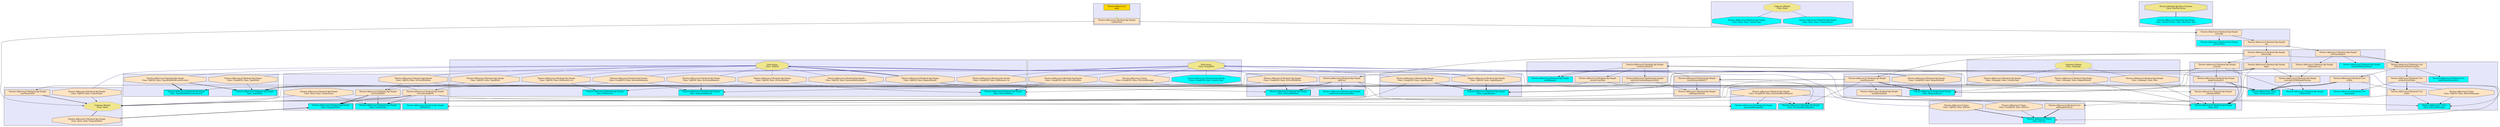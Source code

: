 digraph "Chinese Whispers module suggestions" {
    node [margin="0.4,0.1"
         ,style=filled];
    subgraph cluster_1 {
        graph [style=filled
              ,fillcolor=lavender];
        2 [label="Thentos.Adhocracy3.Backend.Api.Simple\nData: A3Resource"
          ,shape=box3d
          ,fillcolor=cyan
          ,style="filled,solid"];
        3 [label="Thentos.Adhocracy3.Backend.Api.Simple\nData: A3UserNoPass"
          ,shape=box3d
          ,fillcolor=cyan
          ,style="filled,solid"];
        5 [label="Thentos.Adhocracy3.Backend.Api.Simple\nData: ActivationRequest"
          ,shape=box3d
          ,fillcolor=cyan
          ,style="filled,solid"];
        47 [label="Thentos.Adhocracy3.Backend.Api.Simple\nClass: FromJSON, Data: (A3Resource a)"
           ,shape=octagon
           ,fillcolor=bisque
           ,style="filled,solid"];
        50 [label="Thentos.Adhocracy3.Backend.Api.Simple\nClass: FromJSON, Data: ActivationRequest"
           ,shape=octagon
           ,fillcolor=bisque
           ,style="filled,solid"];
        69 [label="Thentos.Adhocracy3.Backend.Api.Simple\nClass: ToJSON, Data: (A3Resource a)"
           ,shape=octagon
           ,fillcolor=bisque
           ,style="filled,solid"];
        70 [label="Thentos.Adhocracy3.Backend.Api.Simple\nClass: ToJSON, Data: A3UserNoPass"
           ,shape=octagon
           ,fillcolor=bisque
           ,style="filled,solid"];
        72 [label="Thentos.Adhocracy3.Backend.Api.Simple\nClass: ToJSON, Data: ActivationRequest"
           ,shape=octagon
           ,fillcolor=bisque
           ,style="filled,solid"];
        75 [label="Thentos.Adhocracy3.Backend.Api.Simple\nClass: ToJSON, Data: PasswordResetRequest"
           ,shape=octagon
           ,fillcolor=bisque
           ,style="filled,solid"];
        76 [label="Thentos.Adhocracy3.Backend.Api.Simple\nClass: ToJSON, Data: RequestResult"
           ,shape=octagon
           ,fillcolor=bisque
           ,style="filled,solid"];
        77 [label="Thentos.Adhocracy3.Backend.Api.Simple\nClass: ToJSON, Data: TypedPath"
           ,shape=octagon
           ,fillcolor=bisque
           ,style="filled,solid"];
        115 [label="Data.Aeson\nClass: ToJSON"
            ,shape=doubleoctagon
            ,fillcolor=khaki
            ,style="filled,dashed"];
    }
    subgraph cluster_2 {
        graph [style=filled
              ,fillcolor=lavender];
        6 [label="Thentos.Adhocracy3.Backend.Api.Simple\nData: ContentType"
          ,shape=box3d
          ,fillcolor=cyan
          ,style="filled,solid"];
        9 [label="Thentos.Adhocracy3.Backend.Api.Simple\nData: PropertySheet"
          ,shape=box3d
          ,fillcolor=cyan
          ,style="filled,solid"];
        21 [label="Thentos.Adhocracy3.Backend.Api.Simple\na3UserFromJSON"
           ,shape=box
           ,fillcolor=bisque
           ,style="filled,solid"];
        22 [label="Thentos.Adhocracy3.Backend.Api.Simple\na3UserToJSON"
           ,shape=box
           ,fillcolor=bisque
           ,style="filled,solid"];
        31 [label="Thentos.Adhocracy3.Backend.Api.Simple\nfailOnError"
           ,shape=box
           ,fillcolor=cyan
           ,style="filled,solid"];
        66 [label="Thentos.Adhocracy3.Backend.Api.Simple\nClass: Show, Data: ContentType"
           ,shape=octagon
           ,fillcolor=bisque
           ,style="filled,solid"];
        71 [label="Thentos.Adhocracy3.Backend.Api.Simple\nClass: ToJSON, Data: A3UserWithPass"
           ,shape=octagon
           ,fillcolor=bisque
           ,style="filled,solid"];
    }
    subgraph cluster_3 {
        graph [style=filled
              ,fillcolor=lavender];
        91 [label="Thentos.Adhocracy3.Backend.Core\na3ActionErrorToServantErr"
           ,shape=box
           ,fillcolor=bisque
           ,style="filled,solid"];
        93 [label="Thentos.Adhocracy3.Backend.Core\nactionErrorA3Info"
           ,shape=box
           ,fillcolor=bisque
           ,style="filled,solid"];
        95 [label="Thentos.Adhocracy3.Backend.Core\nmkA3"
           ,shape=box
           ,fillcolor=bisque
           ,style="filled,solid"];
        96 [label="Thentos.Adhocracy3.Backend.Core\nmkA3StyleServantErr"
           ,shape=box
           ,fillcolor=cyan
           ,style="filled,solid"];
        101 [label="Thentos.Adhocracy3.Types\nData: A3ErrorMessage"
            ,shape=box3d
            ,fillcolor=cyan
            ,style="filled,solid"];
        113 [label="Thentos.Adhocracy3.Types\nClass: ToJSON, Data: A3ErrorMessage"
            ,shape=octagon
            ,fillcolor=bisque
            ,style="filled,solid"];
    }
    subgraph cluster_4 {
        graph [style=filled
              ,fillcolor=lavender];
        20 [label="Thentos.Adhocracy3.Backend.Api.Simple\na3ServiceId"
           ,shape=box
           ,fillcolor=cyan
           ,style="filled,solid"];
        29 [label="Thentos.Adhocracy3.Backend.Api.Simple\nexternalUrlOfDefaultPersona"
           ,shape=box
           ,fillcolor=bisque
           ,style="filled,solid"];
        92 [label="Thentos.Adhocracy3.Backend.Core\na3Info"
           ,shape=box
           ,fillcolor=bisque
           ,style="filled,solid"];
        94 [label="Thentos.Adhocracy3.Backend.Core\nimpossible"
           ,shape=box
           ,fillcolor=cyan
           ,style="filled,solid"];
        98 [label="Thentos.Adhocracy3.Types\nData: ThentosA3Error"
           ,shape=box3d
           ,fillcolor=cyan
           ,style="filled,solid"];
    }
    subgraph cluster_5 {
        graph [style=filled
              ,fillcolor=lavender];
        13 [label="Thentos.Adhocracy3.Backend.Api.Simple\nData: Path"
           ,shape=box3d
           ,fillcolor=cyan
           ,style="filled,solid"];
        23 [label="Thentos.Adhocracy3.Backend.Api.Simple\na3backendPath"
           ,shape=box
           ,fillcolor=bisque
           ,style="filled,solid"];
        25 [label="Thentos.Adhocracy3.Backend.Api.Simple\nactivate"
           ,shape=box
           ,fillcolor=bisque
           ,style="filled,solid"];
        44 [label="Thentos.Adhocracy3.Backend.Api.Simple\nmakeExternalUrl"
           ,shape=box
           ,fillcolor=bisque
           ,style="filled,solid"];
    }
    subgraph cluster_6 {
        graph [style=filled
              ,fillcolor=lavender];
        14 [label="Thentos.Adhocracy3.Backend.Api.Simple\nData: RequestResult"
           ,shape=box3d
           ,fillcolor=cyan
           ,style="filled,solid"];
        54 [label="Thentos.Adhocracy3.Backend.Api.Simple\nClass: FromJSON, Data: RequestResult"
           ,shape=octagon
           ,fillcolor=bisque
           ,style="filled,solid"];
        60 [label="Thentos.Adhocracy3.Backend.Api.Simple\nresetPassword"
           ,shape=box
           ,fillcolor=bisque
           ,style="filled,solid"];
        89 [label="Thentos.Adhocracy3.Backend.Api.Simple\nuserIdFromPath"
           ,shape=box
           ,fillcolor=bisque
           ,style="filled,solid"];
    }
    subgraph cluster_7 {
        graph [style=filled
              ,fillcolor=lavender];
        16 [label="Thentos.Adhocracy3.Backend.Api.Simple\nData: TypedPath"
           ,shape=box3d
           ,fillcolor=cyan
           ,style="filled,solid"];
        17 [label="Thentos.Adhocracy3.Backend.Api.Simple\nData: TypedPathWithCacheControl"
           ,shape=box3d
           ,fillcolor=cyan
           ,style="filled,solid"];
        55 [label="Thentos.Adhocracy3.Backend.Api.Simple\nClass: FromJSON, Data: TypedPath"
           ,shape=octagon
           ,fillcolor=bisque
           ,style="filled,solid"];
        78 [label="Thentos.Adhocracy3.Backend.Api.Simple\nClass: ToJSON, Data: TypedPathWithCacheControl"
           ,shape=octagon
           ,fillcolor=bisque
           ,style="filled,solid"];
    }
    subgraph cluster_8 {
        graph [style=filled
              ,fillcolor=lavender];
        4 [label="Thentos.Adhocracy3.Backend.Api.Simple\nData: A3UserWithPass"
          ,shape=box3d
          ,fillcolor=cyan
          ,style="filled,solid"];
        26 [label="Thentos.Adhocracy3.Backend.Api.Simple\naddUser"
           ,shape=box
           ,fillcolor=bisque
           ,style="filled,solid"];
        49 [label="Thentos.Adhocracy3.Backend.Api.Simple\nClass: FromJSON, Data: A3UserWithPass"
           ,shape=octagon
           ,fillcolor=bisque
           ,style="filled,solid"];
        64 [label="Thentos.Adhocracy3.Backend.Api.Simple\nsendUserConfirmationMail"
           ,shape=box
           ,fillcolor=cyan
           ,style="filled,solid"];
    }
    subgraph cluster_9 {
        graph [style=filled
              ,fillcolor=lavender];
        28 [label="Thentos.Adhocracy3.Backend.Api.Simple\ncreateUserInA3'P"
           ,shape=box
           ,fillcolor=bisque
           ,style="filled,solid"];
        30 [label="Thentos.Adhocracy3.Backend.Api.Simple\nextractUserPath"
           ,shape=box
           ,fillcolor=bisque
           ,style="filled,solid"];
        46 [label="Thentos.Adhocracy3.Backend.Api.Simple\nmkUserCreationRequestForA3"
           ,shape=box
           ,fillcolor=bisque
           ,style="filled,solid"];
        63 [label="Thentos.Adhocracy3.Backend.Api.Simple\nsendRequest"
           ,shape=box
           ,fillcolor=cyan
           ,style="filled,solid"];
    }
    subgraph cluster_10 {
        graph [style=filled
              ,fillcolor=lavender];
        97 [label="Thentos.Adhocracy3.Backend.Core\nmkSimpleA3Error"
           ,shape=box
           ,fillcolor=bisque
           ,style="filled,solid"];
        100 [label="Thentos.Adhocracy3.Types\nData: A3Error"
            ,shape=box3d
            ,fillcolor=cyan
            ,style="filled,solid"];
        110 [label="Thentos.Adhocracy3.Types\nClass: FromJSON, Data: A3Error"
            ,shape=octagon
            ,fillcolor=bisque
            ,style="filled,solid"];
        112 [label="Thentos.Adhocracy3.Types\nClass: ToJSON, Data: A3Error"
            ,shape=octagon
            ,fillcolor=bisque
            ,style="filled,solid"];
    }
    subgraph cluster_11 {
        graph [style=filled
              ,fillcolor=lavender];
        48 [label="Thentos.Adhocracy3.Backend.Api.Simple\nClass: FromJSON, Data: A3UserNoPass"
           ,shape=octagon
           ,fillcolor=bisque
           ,style="filled,solid"];
        51 [label="Thentos.Adhocracy3.Backend.Api.Simple\nClass: FromJSON, Data: ContentType"
           ,shape=octagon
           ,fillcolor=cyan
           ,style="filled,solid"];
        111 [label="Thentos.Adhocracy3.Types\nClass: FromJSON, Data: A3ErrorMessage"
            ,shape=octagon
            ,fillcolor=bisque
            ,style="filled,solid"];
        114 [label="Data.Aeson\nClass: FromJSON"
            ,shape=doubleoctagon
            ,fillcolor=khaki
            ,style="filled,dashed"];
    }
    subgraph cluster_12 {
        graph [style=filled
              ,fillcolor=lavender];
        67 [label="Thentos.Adhocracy3.Backend.Api.Simple\nClass: Show, Data: PropertySheet"
           ,shape=octagon
           ,fillcolor=bisque
           ,style="filled,solid"];
        73 [label="Thentos.Adhocracy3.Backend.Api.Simple\nClass: ToJSON, Data: ContentType"
           ,shape=octagon
           ,fillcolor=bisque
           ,style="filled,solid"];
        90 [label="Thentos.Adhocracy3.Backend.Api.Simple\nuserNameValid"
           ,shape=box
           ,fillcolor=bisque
           ,style="filled,solid"];
        123 [label="Unknown Module\nClass: Show"
            ,shape=doubleoctagon
            ,fillcolor=khaki
            ,style="filled,dotted"];
    }
    subgraph cluster_13 {
        graph [style=filled
              ,fillcolor=lavender];
        79 [label="Thentos.Adhocracy3.Backend.Api.Simple\nClass: ToSample, Data: ContentType"
           ,shape=octagon
           ,fillcolor=bisque
           ,style="filled,solid"];
        80 [label="Thentos.Adhocracy3.Backend.Api.Simple\nClass: ToSample, Data: Path"
           ,shape=octagon
           ,fillcolor=bisque
           ,style="filled,solid"];
        81 [label="Thentos.Adhocracy3.Backend.Api.Simple\nClass: ToSample, Data: RequestResult"
           ,shape=octagon
           ,fillcolor=bisque
           ,style="filled,solid"];
        125 [label="Unknown Module\nClass: ToSample"
            ,shape=doubleoctagon
            ,fillcolor=khaki
            ,style="filled,dotted"];
    }
    subgraph cluster_14 {
        graph [style=filled
              ,fillcolor=lavender];
        18 [label="Thentos.Adhocracy3.Backend.Api.Simple\na3ProxyAdapter"
           ,shape=box
           ,fillcolor=bisque
           ,style="filled,solid"];
        19 [label="Thentos.Adhocracy3.Backend.Api.Simple\na3RenderUser"
           ,shape=box
           ,fillcolor=bisque
           ,style="filled,solid"];
        59 [label="Thentos.Adhocracy3.Backend.Api.Simple\nrenderA3HeaderName"
           ,shape=box
           ,fillcolor=cyan
           ,style="filled,solid"];
    }
    subgraph cluster_15 {
        graph [style=filled
              ,fillcolor=lavender];
        12 [label="Thentos.Adhocracy3.Backend.Api.Simple\nData: PasswordResetRequest"
           ,shape=box3d
           ,fillcolor=cyan
           ,style="filled,solid"];
        53 [label="Thentos.Adhocracy3.Backend.Api.Simple\nClass: FromJSON, Data: PasswordResetRequest"
           ,shape=octagon
           ,fillcolor=bisque
           ,style="filled,solid"];
        56 [label="Thentos.Adhocracy3.Backend.Api.Simple\npasswordAcceptable"
           ,shape=box
           ,fillcolor=cyan
           ,style="filled,solid"];
    }
    subgraph cluster_16 {
        graph [style=filled
              ,fillcolor=lavender];
        57 [label="Thentos.Adhocracy3.Backend.Api.Simple\nClass: Read, Data: ContentType"
           ,shape=octagon
           ,fillcolor=cyan
           ,style="filled,solid"];
        58 [label="Thentos.Adhocracy3.Backend.Api.Simple\nClass: Read, Data: PropertySheet"
           ,shape=octagon
           ,fillcolor=cyan
           ,style="filled,solid"];
        122 [label="Unknown Module\nClass: Read"
            ,shape=doubleoctagon
            ,fillcolor=khaki
            ,style="filled,dotted"];
    }
    subgraph cluster_17 {
        graph [style=filled
              ,fillcolor=lavender];
        24 [label="Thentos.Adhocracy3.Backend.Api.Simple\na3corsPolicy"
           ,shape=box
           ,fillcolor=cyan
           ,style="filled,solid"];
        27 [label="Thentos.Adhocracy3.Backend.Api.Simple\napi"
           ,shape=box
           ,fillcolor=bisque
           ,style="filled,solid"];
        65 [label="Thentos.Adhocracy3.Backend.Api.Simple\nserveApi"
           ,shape=box
           ,fillcolor=bisque
           ,style="filled,solid"];
    }
    subgraph cluster_18 {
        graph [style=filled
              ,fillcolor=lavender];
        7 [label="Thentos.Adhocracy3.Backend.Api.Simple\nData: LoginRequest"
          ,shape=box3d
          ,fillcolor=cyan
          ,style="filled,solid"];
        52 [label="Thentos.Adhocracy3.Backend.Api.Simple\nClass: FromJSON, Data: LoginRequest"
           ,shape=octagon
           ,fillcolor=bisque
           ,style="filled,solid"];
        74 [label="Thentos.Adhocracy3.Backend.Api.Simple\nClass: ToJSON, Data: LoginRequest"
           ,shape=octagon
           ,fillcolor=bisque
           ,style="filled,solid"];
    }
    subgraph cluster_19 {
        graph [style=filled
              ,fillcolor=lavender];
        35 [label="Thentos.Adhocracy3.Backend.Api.Simple\nClass: HasDocExtras, Data: (RestDocs Api)"
           ,shape=octagon
           ,fillcolor=cyan
           ,style="filled,solid"];
        116 [label="Thentos.Backend.Api.Docs.Common\nClass: HasDocExtras"
            ,shape=doubleoctagon
            ,fillcolor=khaki
            ,style="filled,dashed"];
    }
    subgraph cluster_20 {
        graph [style=filled
              ,fillcolor=lavender];
        40 [label="Thentos.Adhocracy3.Backend.Api.Simple\nlogin"
           ,shape=box
           ,fillcolor=bisque
           ,style="filled,solid"];
        68 [label="Thentos.Adhocracy3.Backend.Api.Simple\nthentosApi"
           ,shape=box
           ,fillcolor=bisque
           ,style="filled,solid"];
    }
    subgraph cluster_21 {
        graph [style=filled
              ,fillcolor=lavender];
        45 [label="Thentos.Adhocracy3.Backend.Api.Simple\nmkRequestForA3"
           ,shape=box
           ,fillcolor=bisque
           ,style="filled,solid"];
        61 [label="Thentos.Adhocracy3.Backend.Api.Simple\nresetPasswordInA3'P"
           ,shape=box
           ,fillcolor=bisque
           ,style="filled,solid"];
    }
    subgraph cluster_22 {
        graph [style=filled
              ,fillcolor=lavender];
        1 [label="Thentos.Adhocracy3\nmain"
          ,shape=box
          ,fillcolor=gold
          ,style="filled,solid"];
        62 [label="Thentos.Adhocracy3.Backend.Api.Simple\nrunBackend"
           ,shape=box
           ,fillcolor=bisque
           ,style="filled,solid"];
    }
    1 -> 62 [penwidth=1
            ,color=chartreuse];
    18 -> 19 [penwidth=1
             ,color=black];
    18 -> 59 [penwidth=1
             ,color=black];
    18 -> 91 [penwidth=1
             ,color=black];
    19 -> 29 [penwidth=1
             ,color=black];
    21 -> 6 [penwidth=1
            ,color=black];
    21 -> 9 [penwidth=2.09861228866811
            ,color=black];
    21 -> 31 [penwidth=1.6931471805599454
             ,color=black];
    21 -> 56 [penwidth=1
             ,color=black];
    21 -> 90 [penwidth=1
             ,color=black];
    21 -> 123 [penwidth=1
              ,color=black];
    22 -> 6 [penwidth=1
            ,color=black];
    22 -> 9 [penwidth=2.09861228866811
            ,color=black];
    23 -> 13 [penwidth=1
             ,color=black];
    25 -> 5 [penwidth=1
            ,color=black];
    25 -> 13 [penwidth=1
             ,color=black];
    25 -> 14 [penwidth=1
             ,color=black];
    25 -> 20 [penwidth=1
             ,color=black];
    25 -> 44 [penwidth=1
             ,color=black];
    26 -> 3 [penwidth=1
            ,color=black];
    26 -> 4 [penwidth=1
            ,color=black];
    26 -> 6 [penwidth=1
            ,color=black];
    26 -> 16 [penwidth=1
             ,color=black];
    26 -> 17 [penwidth=1
             ,color=black];
    26 -> 23 [penwidth=1
             ,color=black];
    26 -> 64 [penwidth=1
             ,color=black];
    27 -> 18 [penwidth=1
             ,color=black];
    27 -> 68 [penwidth=1
             ,color=black];
    28 -> 30 [penwidth=1
             ,color=black];
    28 -> 46 [penwidth=1
             ,color=black];
    28 -> 63 [penwidth=1
             ,color=black];
    28 -> 98 [penwidth=1
             ,color=black];
    29 -> 20 [penwidth=1
             ,color=black];
    29 -> 98 [penwidth=1.6931471805599454
             ,color=black];
    30 -> 16 [penwidth=1
             ,color=black];
    30 -> 98 [penwidth=1
             ,color=black];
    40 -> 7 [penwidth=1.6931471805599454
            ,color=black];
    40 -> 13 [penwidth=1
             ,color=black];
    40 -> 14 [penwidth=1
             ,color=black];
    40 -> 29 [penwidth=1
             ,color=black];
    44 -> 13 [penwidth=1.6931471805599454
             ,color=black];
    44 -> 23 [penwidth=1
             ,color=black];
    44 -> 28 [penwidth=1
             ,color=black];
    44 -> 98 [penwidth=1.6931471805599454
             ,color=black];
    45 -> 123 [penwidth=1
              ,color=black];
    46 -> 4 [penwidth=1
            ,color=black];
    46 -> 45 [penwidth=1
             ,color=black];
    47 -> 2 [penwidth=1
            ,color=black];
    48 -> 3 [penwidth=1
            ,color=black];
    48 -> 21 [penwidth=1
             ,color=black];
    49 -> 4 [penwidth=1
            ,color=black];
    49 -> 21 [penwidth=1
             ,color=black];
    50 -> 5 [penwidth=1
            ,color=black];
    50 -> 123 [penwidth=1
              ,color=black];
    52 -> 7 [penwidth=1.6931471805599454
            ,color=black];
    52 -> 123 [penwidth=1
              ,color=black];
    53 -> 12 [penwidth=1
             ,color=black];
    53 -> 13 [penwidth=1
             ,color=black];
    53 -> 31 [penwidth=1
             ,color=black];
    53 -> 56 [penwidth=1
             ,color=black];
    54 -> 14 [penwidth=1.6931471805599454
             ,color=black];
    54 -> 114 [penwidth=1
              ,color=black];
    55 -> 16 [penwidth=1
             ,color=black];
    60 -> 12 [penwidth=1
             ,color=black];
    60 -> 14 [penwidth=2.09861228866811
             ,color=black];
    60 -> 61 [penwidth=1
             ,color=black];
    60 -> 89 [penwidth=1
             ,color=black];
    60 -> 98 [penwidth=1
             ,color=black];
    60 -> 123 [penwidth=1
              ,color=black];
    61 -> 12 [penwidth=1
             ,color=black];
    61 -> 45 [penwidth=1
             ,color=black];
    61 -> 63 [penwidth=1
             ,color=black];
    61 -> 98 [penwidth=1
             ,color=black];
    62 -> 65 [penwidth=1
             ,color=black];
    62 -> 123 [penwidth=1
              ,color=black];
    65 -> 24 [penwidth=1
             ,color=black];
    65 -> 27 [penwidth=1
             ,color=black];
    66 -> 6 [penwidth=1
            ,color=black];
    67 -> 9 [penwidth=2.09861228866811
            ,color=black];
    68 -> 25 [penwidth=1
             ,color=black];
    68 -> 26 [penwidth=1
             ,color=black];
    68 -> 40 [penwidth=1.6931471805599454
             ,color=black];
    68 -> 60 [penwidth=1
             ,color=black];
    68 -> 91 [penwidth=1
             ,color=black];
    69 -> 2 [penwidth=1
            ,color=black];
    70 -> 3 [penwidth=1
            ,color=black];
    70 -> 22 [penwidth=1
             ,color=black];
    71 -> 4 [penwidth=1
            ,color=black];
    71 -> 22 [penwidth=1
             ,color=black];
    72 -> 5 [penwidth=1
            ,color=black];
    73 -> 123 [penwidth=1
              ,color=black];
    74 -> 7 [penwidth=1.6931471805599454
            ,color=black];
    75 -> 12 [penwidth=1
             ,color=black];
    76 -> 14 [penwidth=1.6931471805599454
             ,color=black];
    76 -> 115 [penwidth=1
              ,color=black];
    77 -> 16 [penwidth=1
             ,color=black];
    78 -> 16 [penwidth=1.6931471805599454
             ,color=black];
    78 -> 17 [penwidth=2.791759469228055
             ,color=black];
    79 -> 6 [penwidth=1
            ,color=black];
    80 -> 13 [penwidth=1
             ,color=black];
    81 -> 13 [penwidth=1
             ,color=black];
    81 -> 14 [penwidth=1
             ,color=black];
    89 -> 13 [penwidth=1
             ,color=black];
    90 -> 123 [penwidth=1.6931471805599454
              ,color=black];
    91 -> 92 [penwidth=1
             ,color=black];
    91 -> 93 [penwidth=1
             ,color=black];
    91 -> 96 [penwidth=1
             ,color=black];
    92 -> 94 [penwidth=1
             ,color=black];
    92 -> 95 [penwidth=1
             ,color=black];
    92 -> 98 [penwidth=2.9459101490553135
             ,color=black];
    93 -> 94 [penwidth=1
             ,color=black];
    93 -> 95 [penwidth=2.09861228866811
             ,color=black];
    93 -> 100 [penwidth=1
              ,color=black];
    93 -> 101 [penwidth=1
              ,color=black];
    95 -> 97 [penwidth=1
             ,color=black];
    95 -> 101 [penwidth=1
              ,color=black];
    97 -> 100 [penwidth=2.386294361119891
              ,color=black];
    110 -> 100 [penwidth=1
               ,color=black];
    111 -> 101 [penwidth=1
               ,color=black];
    112 -> 100 [penwidth=2.09861228866811
               ,color=black];
    113 -> 101 [penwidth=1
               ,color=black];
    114 -> 47 [penwidth=1
              ,color=navy
              ,dir=none];
    114 -> 48 [penwidth=1
              ,color=navy
              ,dir=none];
    114 -> 49 [penwidth=1
              ,color=navy
              ,dir=none];
    114 -> 50 [penwidth=1
              ,color=navy
              ,dir=none];
    114 -> 51 [penwidth=1
              ,color=navy
              ,dir=none];
    114 -> 52 [penwidth=1
              ,color=navy
              ,dir=none];
    114 -> 53 [penwidth=1
              ,color=navy
              ,dir=none];
    114 -> 54 [penwidth=1
              ,color=navy
              ,dir=none];
    114 -> 55 [penwidth=1
              ,color=navy
              ,dir=none];
    114 -> 110 [penwidth=1
               ,color=navy
               ,dir=none];
    114 -> 111 [penwidth=1
               ,color=navy
               ,dir=none];
    115 -> 69 [penwidth=1
              ,color=navy
              ,dir=none];
    115 -> 70 [penwidth=1
              ,color=navy
              ,dir=none];
    115 -> 71 [penwidth=1
              ,color=navy
              ,dir=none];
    115 -> 72 [penwidth=1
              ,color=navy
              ,dir=none];
    115 -> 73 [penwidth=1
              ,color=navy
              ,dir=none];
    115 -> 74 [penwidth=1.6931471805599454
              ,color=navy
              ,dir=none];
    115 -> 75 [penwidth=1
              ,color=navy
              ,dir=none];
    115 -> 76 [penwidth=1.6931471805599454
              ,color=navy
              ,dir=none];
    115 -> 77 [penwidth=1
              ,color=navy
              ,dir=none];
    115 -> 78 [penwidth=1
              ,color=navy
              ,dir=none];
    115 -> 112 [penwidth=1
               ,color=navy
               ,dir=none];
    115 -> 113 [penwidth=1
               ,color=navy
               ,dir=none];
    116 -> 35 [penwidth=2.6094379124341005
              ,color=navy
              ,dir=none];
    122 -> 57 [penwidth=1
              ,color=navy
              ,dir=none];
    122 -> 58 [penwidth=1
              ,color=navy
              ,dir=none];
    123 -> 66 [penwidth=1
              ,color=navy
              ,dir=none];
    123 -> 67 [penwidth=2.09861228866811
              ,color=navy
              ,dir=none];
    125 -> 79 [penwidth=1
              ,color=navy
              ,dir=none];
    125 -> 80 [penwidth=1
              ,color=navy
              ,dir=none];
    125 -> 81 [penwidth=1
              ,color=navy
              ,dir=none];
}
